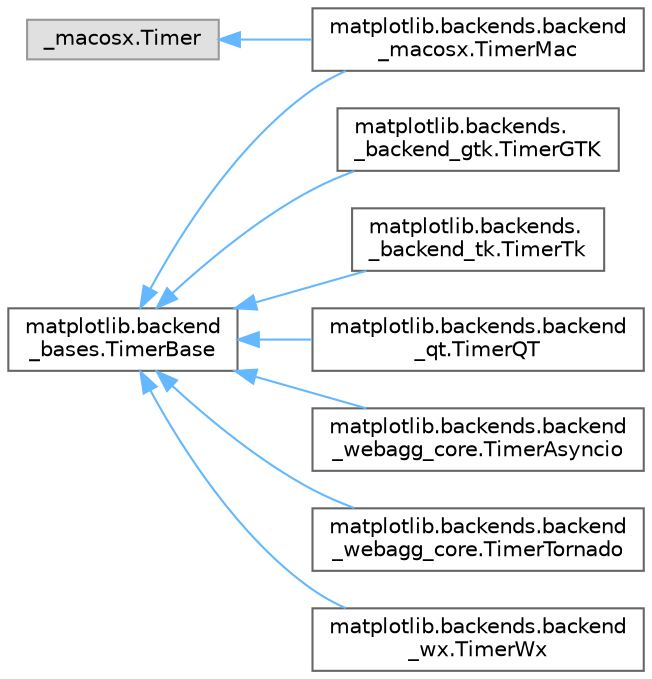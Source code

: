 digraph "Graphical Class Hierarchy"
{
 // LATEX_PDF_SIZE
  bgcolor="transparent";
  edge [fontname=Helvetica,fontsize=10,labelfontname=Helvetica,labelfontsize=10];
  node [fontname=Helvetica,fontsize=10,shape=box,height=0.2,width=0.4];
  rankdir="LR";
  Node0 [id="Node000000",label="_macosx.Timer",height=0.2,width=0.4,color="grey60", fillcolor="#E0E0E0", style="filled",tooltip=" "];
  Node0 -> Node1 [id="edge2773_Node000000_Node000001",dir="back",color="steelblue1",style="solid",tooltip=" "];
  Node1 [id="Node000001",label="matplotlib.backends.backend\l_macosx.TimerMac",height=0.2,width=0.4,color="grey40", fillcolor="white", style="filled",URL="$d3/d2b/classmatplotlib_1_1backends_1_1backend__macosx_1_1TimerMac.html",tooltip=" "];
  Node2 [id="Node000002",label="matplotlib.backend\l_bases.TimerBase",height=0.2,width=0.4,color="grey40", fillcolor="white", style="filled",URL="$da/d92/classmatplotlib_1_1backend__bases_1_1TimerBase.html",tooltip=" "];
  Node2 -> Node3 [id="edge2774_Node000002_Node000003",dir="back",color="steelblue1",style="solid",tooltip=" "];
  Node3 [id="Node000003",label="matplotlib.backends.\l_backend_gtk.TimerGTK",height=0.2,width=0.4,color="grey40", fillcolor="white", style="filled",URL="$d6/d2f/classmatplotlib_1_1backends_1_1__backend__gtk_1_1TimerGTK.html",tooltip=" "];
  Node2 -> Node4 [id="edge2775_Node000002_Node000004",dir="back",color="steelblue1",style="solid",tooltip=" "];
  Node4 [id="Node000004",label="matplotlib.backends.\l_backend_tk.TimerTk",height=0.2,width=0.4,color="grey40", fillcolor="white", style="filled",URL="$d8/d04/classmatplotlib_1_1backends_1_1__backend__tk_1_1TimerTk.html",tooltip=" "];
  Node2 -> Node1 [id="edge2776_Node000002_Node000001",dir="back",color="steelblue1",style="solid",tooltip=" "];
  Node2 -> Node5 [id="edge2777_Node000002_Node000005",dir="back",color="steelblue1",style="solid",tooltip=" "];
  Node5 [id="Node000005",label="matplotlib.backends.backend\l_qt.TimerQT",height=0.2,width=0.4,color="grey40", fillcolor="white", style="filled",URL="$dc/db8/classmatplotlib_1_1backends_1_1backend__qt_1_1TimerQT.html",tooltip=" "];
  Node2 -> Node6 [id="edge2778_Node000002_Node000006",dir="back",color="steelblue1",style="solid",tooltip=" "];
  Node6 [id="Node000006",label="matplotlib.backends.backend\l_webagg_core.TimerAsyncio",height=0.2,width=0.4,color="grey40", fillcolor="white", style="filled",URL="$de/df4/classmatplotlib_1_1backends_1_1backend__webagg__core_1_1TimerAsyncio.html",tooltip=" "];
  Node2 -> Node7 [id="edge2779_Node000002_Node000007",dir="back",color="steelblue1",style="solid",tooltip=" "];
  Node7 [id="Node000007",label="matplotlib.backends.backend\l_webagg_core.TimerTornado",height=0.2,width=0.4,color="grey40", fillcolor="white", style="filled",URL="$dc/d7c/classmatplotlib_1_1backends_1_1backend__webagg__core_1_1TimerTornado.html",tooltip=" "];
  Node2 -> Node8 [id="edge2780_Node000002_Node000008",dir="back",color="steelblue1",style="solid",tooltip=" "];
  Node8 [id="Node000008",label="matplotlib.backends.backend\l_wx.TimerWx",height=0.2,width=0.4,color="grey40", fillcolor="white", style="filled",URL="$da/d15/classmatplotlib_1_1backends_1_1backend__wx_1_1TimerWx.html",tooltip=" "];
}
